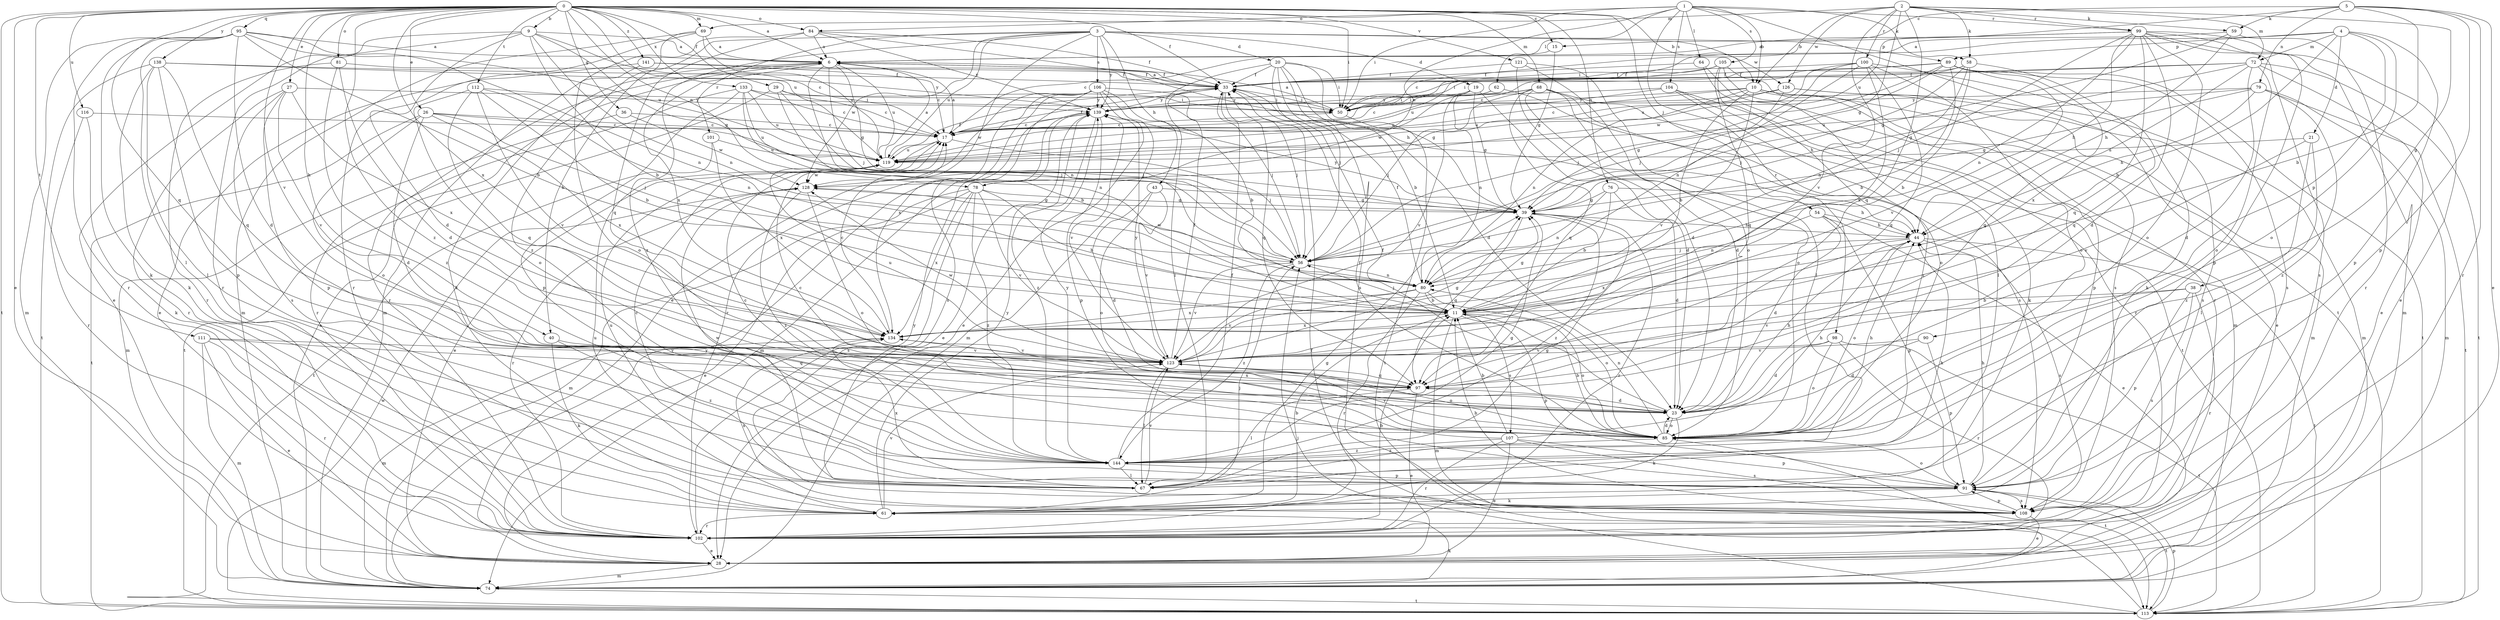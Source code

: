 strict digraph  {
0;
1;
2;
3;
4;
5;
6;
9;
10;
11;
15;
17;
19;
20;
21;
23;
26;
27;
28;
29;
33;
36;
38;
39;
40;
43;
44;
50;
54;
56;
58;
59;
61;
62;
64;
67;
68;
69;
72;
74;
76;
78;
79;
80;
81;
84;
85;
89;
90;
91;
95;
97;
98;
99;
100;
101;
102;
104;
105;
106;
107;
108;
111;
112;
113;
116;
119;
121;
123;
126;
128;
133;
134;
138;
139;
141;
144;
0 -> 6  [label=a];
0 -> 9  [label=b];
0 -> 10  [label=b];
0 -> 15  [label=c];
0 -> 26  [label=e];
0 -> 27  [label=e];
0 -> 28  [label=e];
0 -> 29  [label=f];
0 -> 33  [label=f];
0 -> 36  [label=g];
0 -> 40  [label=h];
0 -> 50  [label=i];
0 -> 54  [label=j];
0 -> 68  [label=m];
0 -> 69  [label=m];
0 -> 76  [label=n];
0 -> 78  [label=n];
0 -> 81  [label=o];
0 -> 84  [label=o];
0 -> 95  [label=q];
0 -> 97  [label=q];
0 -> 111  [label=t];
0 -> 112  [label=t];
0 -> 113  [label=t];
0 -> 116  [label=u];
0 -> 119  [label=u];
0 -> 121  [label=v];
0 -> 123  [label=v];
0 -> 133  [label=x];
0 -> 134  [label=x];
0 -> 138  [label=y];
0 -> 141  [label=z];
0 -> 144  [label=z];
1 -> 10  [label=b];
1 -> 50  [label=i];
1 -> 58  [label=k];
1 -> 62  [label=l];
1 -> 64  [label=l];
1 -> 78  [label=n];
1 -> 84  [label=o];
1 -> 98  [label=r];
1 -> 99  [label=r];
1 -> 104  [label=s];
1 -> 105  [label=s];
1 -> 113  [label=t];
2 -> 10  [label=b];
2 -> 38  [label=g];
2 -> 39  [label=g];
2 -> 58  [label=k];
2 -> 59  [label=k];
2 -> 69  [label=m];
2 -> 72  [label=m];
2 -> 97  [label=q];
2 -> 99  [label=r];
2 -> 100  [label=r];
2 -> 123  [label=v];
2 -> 126  [label=w];
3 -> 19  [label=d];
3 -> 20  [label=d];
3 -> 28  [label=e];
3 -> 40  [label=h];
3 -> 43  [label=h];
3 -> 89  [label=p];
3 -> 101  [label=r];
3 -> 106  [label=s];
3 -> 119  [label=u];
3 -> 126  [label=w];
3 -> 128  [label=w];
3 -> 139  [label=y];
3 -> 144  [label=z];
4 -> 11  [label=b];
4 -> 21  [label=d];
4 -> 50  [label=i];
4 -> 72  [label=m];
4 -> 85  [label=o];
4 -> 89  [label=p];
4 -> 90  [label=p];
4 -> 91  [label=p];
5 -> 11  [label=b];
5 -> 15  [label=c];
5 -> 28  [label=e];
5 -> 59  [label=k];
5 -> 79  [label=n];
5 -> 91  [label=p];
5 -> 102  [label=r];
5 -> 119  [label=u];
6 -> 33  [label=f];
6 -> 39  [label=g];
6 -> 56  [label=j];
6 -> 61  [label=k];
6 -> 80  [label=n];
6 -> 102  [label=r];
6 -> 119  [label=u];
6 -> 134  [label=x];
9 -> 6  [label=a];
9 -> 11  [label=b];
9 -> 17  [label=c];
9 -> 23  [label=d];
9 -> 28  [label=e];
9 -> 39  [label=g];
9 -> 80  [label=n];
9 -> 102  [label=r];
10 -> 11  [label=b];
10 -> 17  [label=c];
10 -> 28  [label=e];
10 -> 74  [label=m];
10 -> 80  [label=n];
10 -> 91  [label=p];
10 -> 123  [label=v];
10 -> 139  [label=y];
11 -> 39  [label=g];
11 -> 56  [label=j];
11 -> 74  [label=m];
11 -> 85  [label=o];
11 -> 91  [label=p];
11 -> 107  [label=s];
11 -> 134  [label=x];
15 -> 17  [label=c];
15 -> 39  [label=g];
17 -> 6  [label=a];
17 -> 28  [label=e];
17 -> 33  [label=f];
17 -> 56  [label=j];
17 -> 119  [label=u];
19 -> 23  [label=d];
19 -> 39  [label=g];
19 -> 50  [label=i];
19 -> 80  [label=n];
19 -> 123  [label=v];
20 -> 11  [label=b];
20 -> 23  [label=d];
20 -> 33  [label=f];
20 -> 39  [label=g];
20 -> 50  [label=i];
20 -> 56  [label=j];
20 -> 67  [label=l];
20 -> 108  [label=s];
21 -> 67  [label=l];
21 -> 119  [label=u];
21 -> 123  [label=v];
21 -> 144  [label=z];
23 -> 33  [label=f];
23 -> 44  [label=h];
23 -> 61  [label=k];
23 -> 85  [label=o];
23 -> 134  [label=x];
26 -> 17  [label=c];
26 -> 23  [label=d];
26 -> 56  [label=j];
26 -> 85  [label=o];
26 -> 113  [label=t];
26 -> 119  [label=u];
26 -> 134  [label=x];
27 -> 50  [label=i];
27 -> 91  [label=p];
27 -> 102  [label=r];
27 -> 108  [label=s];
27 -> 123  [label=v];
27 -> 134  [label=x];
28 -> 74  [label=m];
29 -> 11  [label=b];
29 -> 17  [label=c];
29 -> 50  [label=i];
29 -> 56  [label=j];
29 -> 113  [label=t];
33 -> 6  [label=a];
33 -> 50  [label=i];
33 -> 56  [label=j];
33 -> 97  [label=q];
33 -> 139  [label=y];
36 -> 17  [label=c];
36 -> 74  [label=m];
36 -> 128  [label=w];
38 -> 11  [label=b];
38 -> 91  [label=p];
38 -> 102  [label=r];
38 -> 108  [label=s];
38 -> 123  [label=v];
39 -> 44  [label=h];
39 -> 97  [label=q];
39 -> 102  [label=r];
39 -> 139  [label=y];
39 -> 144  [label=z];
40 -> 61  [label=k];
40 -> 123  [label=v];
40 -> 144  [label=z];
43 -> 23  [label=d];
43 -> 39  [label=g];
43 -> 85  [label=o];
43 -> 123  [label=v];
44 -> 56  [label=j];
44 -> 85  [label=o];
44 -> 108  [label=s];
44 -> 113  [label=t];
44 -> 134  [label=x];
50 -> 6  [label=a];
50 -> 17  [label=c];
50 -> 113  [label=t];
54 -> 23  [label=d];
54 -> 28  [label=e];
54 -> 44  [label=h];
54 -> 80  [label=n];
54 -> 91  [label=p];
56 -> 80  [label=n];
56 -> 123  [label=v];
56 -> 128  [label=w];
56 -> 144  [label=z];
58 -> 11  [label=b];
58 -> 17  [label=c];
58 -> 33  [label=f];
58 -> 56  [label=j];
58 -> 80  [label=n];
58 -> 97  [label=q];
59 -> 6  [label=a];
59 -> 39  [label=g];
59 -> 44  [label=h];
59 -> 102  [label=r];
61 -> 11  [label=b];
61 -> 39  [label=g];
61 -> 56  [label=j];
61 -> 102  [label=r];
61 -> 119  [label=u];
61 -> 123  [label=v];
61 -> 139  [label=y];
62 -> 50  [label=i];
62 -> 85  [label=o];
62 -> 128  [label=w];
64 -> 33  [label=f];
64 -> 74  [label=m];
64 -> 102  [label=r];
67 -> 17  [label=c];
67 -> 39  [label=g];
67 -> 44  [label=h];
67 -> 119  [label=u];
67 -> 123  [label=v];
67 -> 128  [label=w];
67 -> 134  [label=x];
68 -> 17  [label=c];
68 -> 23  [label=d];
68 -> 56  [label=j];
68 -> 85  [label=o];
68 -> 97  [label=q];
68 -> 108  [label=s];
68 -> 113  [label=t];
68 -> 139  [label=y];
69 -> 6  [label=a];
69 -> 74  [label=m];
69 -> 102  [label=r];
69 -> 119  [label=u];
69 -> 144  [label=z];
72 -> 23  [label=d];
72 -> 28  [label=e];
72 -> 33  [label=f];
72 -> 39  [label=g];
72 -> 50  [label=i];
72 -> 85  [label=o];
72 -> 113  [label=t];
72 -> 134  [label=x];
74 -> 6  [label=a];
74 -> 61  [label=k];
74 -> 113  [label=t];
74 -> 139  [label=y];
76 -> 11  [label=b];
76 -> 23  [label=d];
76 -> 39  [label=g];
76 -> 44  [label=h];
76 -> 80  [label=n];
78 -> 11  [label=b];
78 -> 28  [label=e];
78 -> 39  [label=g];
78 -> 74  [label=m];
78 -> 108  [label=s];
78 -> 123  [label=v];
78 -> 134  [label=x];
78 -> 144  [label=z];
79 -> 39  [label=g];
79 -> 44  [label=h];
79 -> 74  [label=m];
79 -> 113  [label=t];
79 -> 119  [label=u];
79 -> 139  [label=y];
79 -> 144  [label=z];
80 -> 11  [label=b];
80 -> 33  [label=f];
80 -> 85  [label=o];
80 -> 102  [label=r];
80 -> 123  [label=v];
80 -> 134  [label=x];
81 -> 23  [label=d];
81 -> 33  [label=f];
81 -> 102  [label=r];
81 -> 144  [label=z];
84 -> 6  [label=a];
84 -> 33  [label=f];
84 -> 44  [label=h];
84 -> 74  [label=m];
84 -> 97  [label=q];
84 -> 139  [label=y];
85 -> 11  [label=b];
85 -> 23  [label=d];
85 -> 33  [label=f];
85 -> 44  [label=h];
85 -> 80  [label=n];
85 -> 113  [label=t];
85 -> 123  [label=v];
85 -> 144  [label=z];
89 -> 11  [label=b];
89 -> 33  [label=f];
89 -> 50  [label=i];
89 -> 56  [label=j];
89 -> 97  [label=q];
89 -> 108  [label=s];
89 -> 113  [label=t];
89 -> 123  [label=v];
89 -> 128  [label=w];
90 -> 23  [label=d];
90 -> 91  [label=p];
90 -> 123  [label=v];
91 -> 44  [label=h];
91 -> 61  [label=k];
91 -> 85  [label=o];
91 -> 108  [label=s];
91 -> 113  [label=t];
95 -> 6  [label=a];
95 -> 11  [label=b];
95 -> 23  [label=d];
95 -> 61  [label=k];
95 -> 67  [label=l];
95 -> 74  [label=m];
95 -> 80  [label=n];
95 -> 102  [label=r];
95 -> 119  [label=u];
97 -> 23  [label=d];
97 -> 28  [label=e];
97 -> 67  [label=l];
98 -> 23  [label=d];
98 -> 85  [label=o];
98 -> 102  [label=r];
98 -> 113  [label=t];
98 -> 123  [label=v];
99 -> 6  [label=a];
99 -> 17  [label=c];
99 -> 23  [label=d];
99 -> 28  [label=e];
99 -> 44  [label=h];
99 -> 56  [label=j];
99 -> 74  [label=m];
99 -> 80  [label=n];
99 -> 85  [label=o];
99 -> 91  [label=p];
99 -> 97  [label=q];
99 -> 108  [label=s];
100 -> 33  [label=f];
100 -> 56  [label=j];
100 -> 61  [label=k];
100 -> 80  [label=n];
100 -> 85  [label=o];
100 -> 97  [label=q];
100 -> 119  [label=u];
100 -> 134  [label=x];
101 -> 113  [label=t];
101 -> 119  [label=u];
101 -> 134  [label=x];
102 -> 11  [label=b];
102 -> 28  [label=e];
102 -> 139  [label=y];
104 -> 61  [label=k];
104 -> 102  [label=r];
104 -> 119  [label=u];
104 -> 139  [label=y];
104 -> 144  [label=z];
105 -> 33  [label=f];
105 -> 44  [label=h];
105 -> 67  [label=l];
105 -> 97  [label=q];
105 -> 108  [label=s];
105 -> 119  [label=u];
106 -> 11  [label=b];
106 -> 28  [label=e];
106 -> 56  [label=j];
106 -> 74  [label=m];
106 -> 102  [label=r];
106 -> 108  [label=s];
106 -> 128  [label=w];
106 -> 134  [label=x];
106 -> 139  [label=y];
107 -> 11  [label=b];
107 -> 17  [label=c];
107 -> 28  [label=e];
107 -> 44  [label=h];
107 -> 91  [label=p];
107 -> 102  [label=r];
107 -> 108  [label=s];
107 -> 144  [label=z];
108 -> 11  [label=b];
108 -> 28  [label=e];
108 -> 91  [label=p];
108 -> 134  [label=x];
111 -> 28  [label=e];
111 -> 74  [label=m];
111 -> 97  [label=q];
111 -> 102  [label=r];
111 -> 123  [label=v];
112 -> 11  [label=b];
112 -> 80  [label=n];
112 -> 85  [label=o];
112 -> 97  [label=q];
112 -> 123  [label=v];
112 -> 139  [label=y];
113 -> 33  [label=f];
113 -> 56  [label=j];
113 -> 91  [label=p];
113 -> 128  [label=w];
116 -> 17  [label=c];
116 -> 61  [label=k];
116 -> 102  [label=r];
119 -> 6  [label=a];
119 -> 33  [label=f];
119 -> 128  [label=w];
121 -> 23  [label=d];
121 -> 33  [label=f];
121 -> 67  [label=l];
121 -> 85  [label=o];
123 -> 33  [label=f];
123 -> 39  [label=g];
123 -> 67  [label=l];
123 -> 85  [label=o];
123 -> 97  [label=q];
123 -> 119  [label=u];
123 -> 128  [label=w];
123 -> 139  [label=y];
126 -> 39  [label=g];
126 -> 50  [label=i];
126 -> 74  [label=m];
126 -> 108  [label=s];
126 -> 119  [label=u];
128 -> 39  [label=g];
128 -> 85  [label=o];
128 -> 102  [label=r];
128 -> 144  [label=z];
133 -> 17  [label=c];
133 -> 50  [label=i];
133 -> 56  [label=j];
133 -> 80  [label=n];
133 -> 91  [label=p];
133 -> 102  [label=r];
133 -> 119  [label=u];
134 -> 17  [label=c];
134 -> 74  [label=m];
134 -> 123  [label=v];
138 -> 33  [label=f];
138 -> 61  [label=k];
138 -> 67  [label=l];
138 -> 91  [label=p];
138 -> 97  [label=q];
138 -> 113  [label=t];
138 -> 139  [label=y];
139 -> 17  [label=c];
139 -> 28  [label=e];
139 -> 74  [label=m];
139 -> 91  [label=p];
139 -> 123  [label=v];
139 -> 144  [label=z];
141 -> 17  [label=c];
141 -> 28  [label=e];
141 -> 33  [label=f];
141 -> 85  [label=o];
144 -> 17  [label=c];
144 -> 33  [label=f];
144 -> 39  [label=g];
144 -> 67  [label=l];
144 -> 91  [label=p];
144 -> 139  [label=y];
}
